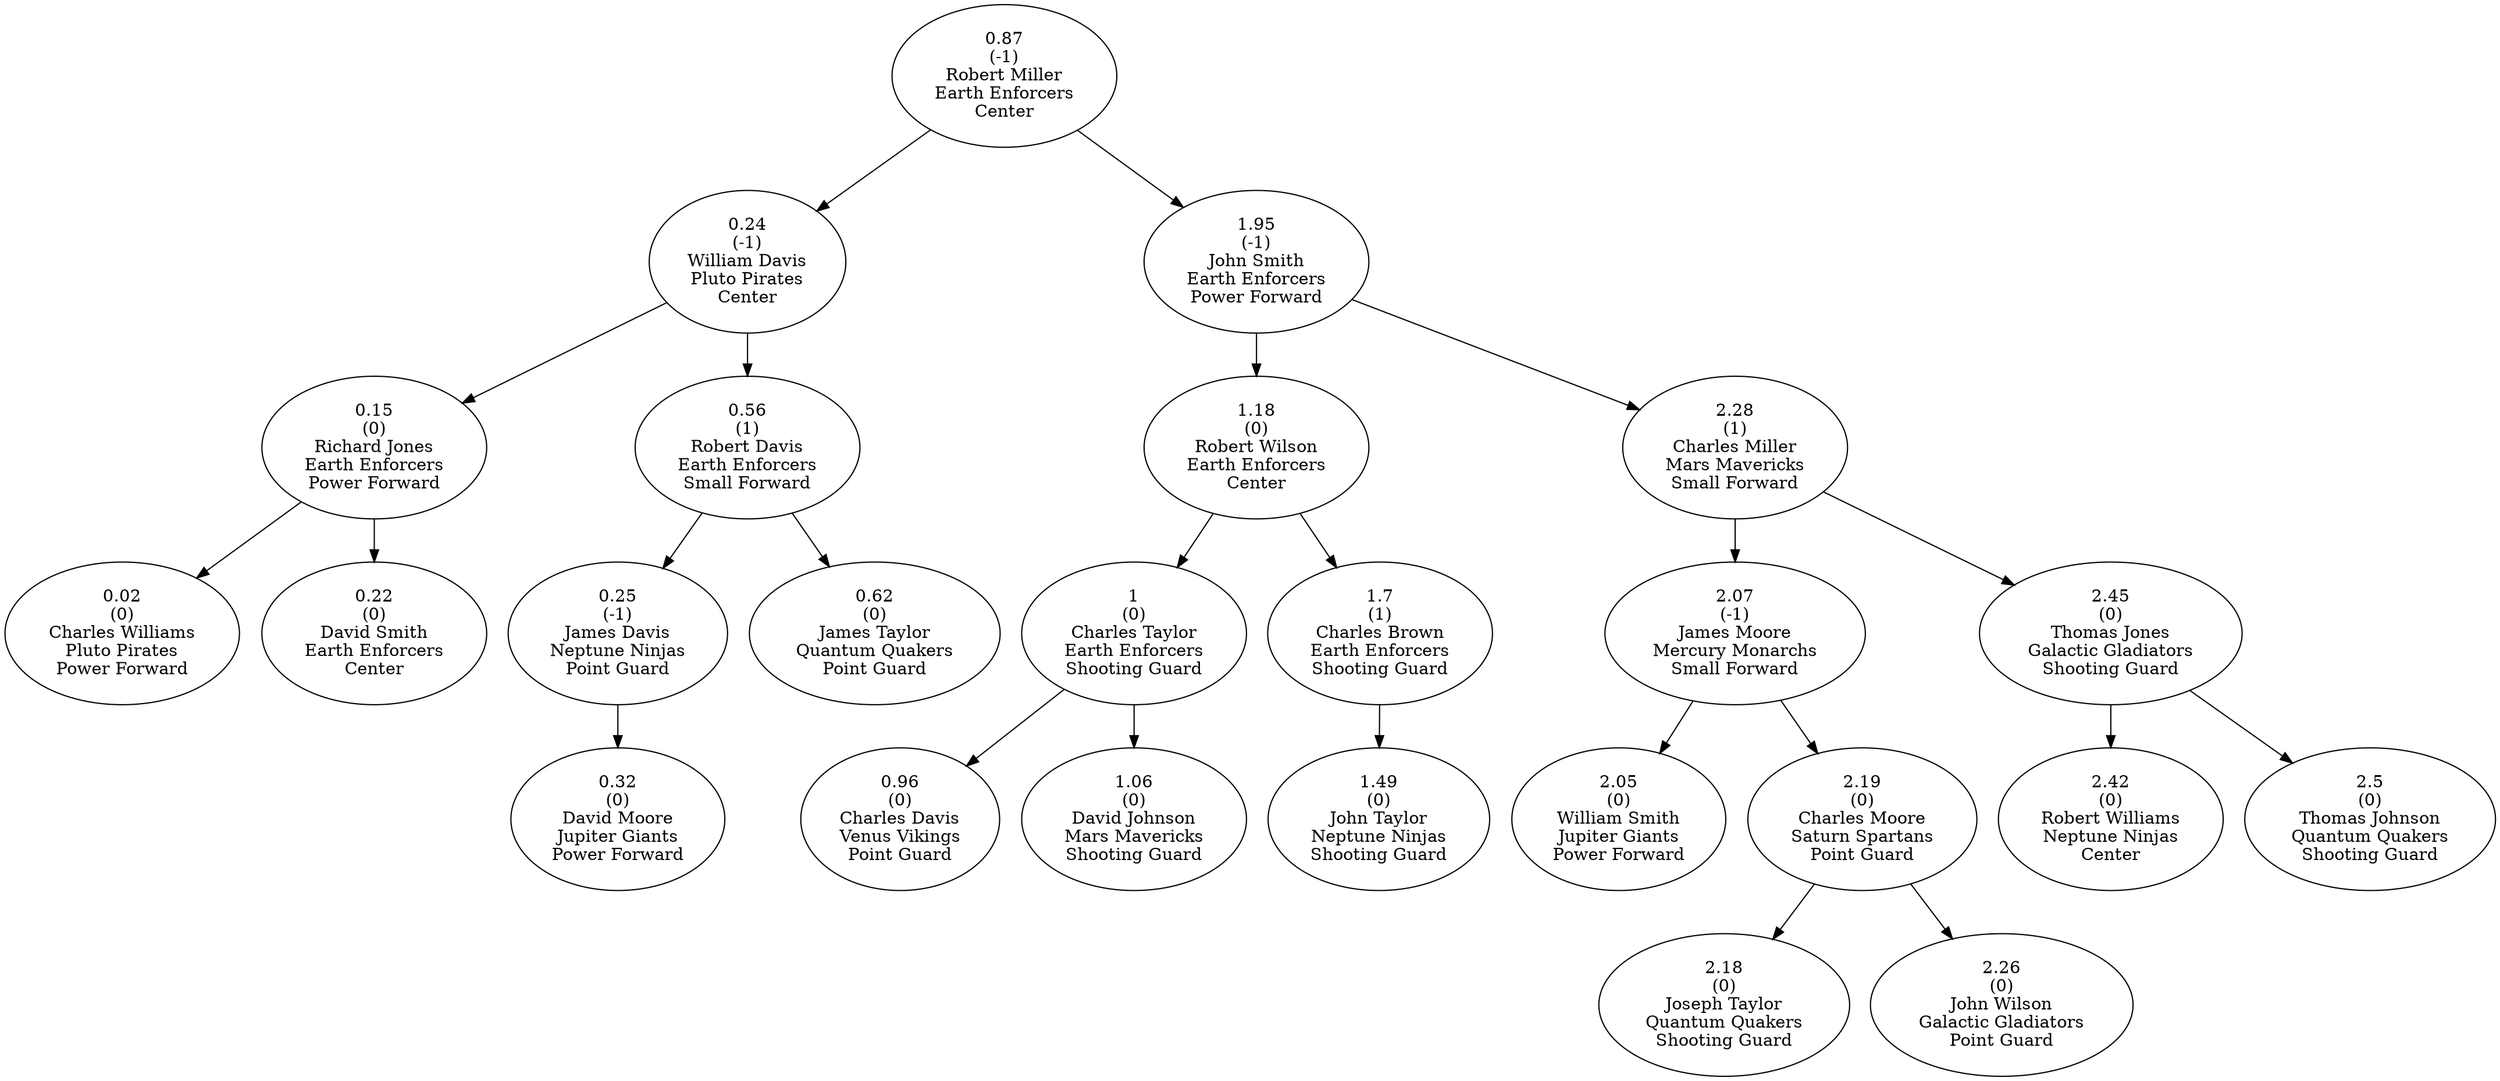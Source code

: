 digraph AVLTree {
    node347 [label="0.87\n(-1)\nRobert Miller\nEarth Enforcers\nCenter"];
    node348 [label="0.24\n(-1)\nWilliam Davis\nPluto Pirates\nCenter"];
    node349 [label="0.15\n(0)\nRichard Jones\nEarth Enforcers\nPower Forward"];
    node350 [label="0.02\n(0)\nCharles Williams\nPluto Pirates\nPower Forward"];
    node349 -> node350;
    node351 [label="0.22\n(0)\nDavid Smith\nEarth Enforcers\nCenter"];
    node349 -> node351;
    node348 -> node349;
    node352 [label="0.56\n(1)\nRobert Davis\nEarth Enforcers\nSmall Forward"];
    node353 [label="0.25\n(-1)\nJames Davis\nNeptune Ninjas\nPoint Guard"];
    node354 [label="0.32\n(0)\nDavid Moore\nJupiter Giants\nPower Forward"];
    node353 -> node354;
    node352 -> node353;
    node355 [label="0.62\n(0)\nJames Taylor\nQuantum Quakers\nPoint Guard"];
    node352 -> node355;
    node348 -> node352;
    node347 -> node348;
    node356 [label="1.95\n(-1)\nJohn Smith\nEarth Enforcers\nPower Forward"];
    node357 [label="1.18\n(0)\nRobert Wilson\nEarth Enforcers\nCenter"];
    node358 [label="1\n(0)\nCharles Taylor\nEarth Enforcers\nShooting Guard"];
    node359 [label="0.96\n(0)\nCharles Davis\nVenus Vikings\nPoint Guard"];
    node358 -> node359;
    node360 [label="1.06\n(0)\nDavid Johnson\nMars Mavericks\nShooting Guard"];
    node358 -> node360;
    node357 -> node358;
    node361 [label="1.7\n(1)\nCharles Brown\nEarth Enforcers\nShooting Guard"];
    node362 [label="1.49\n(0)\nJohn Taylor\nNeptune Ninjas\nShooting Guard"];
    node361 -> node362;
    node357 -> node361;
    node356 -> node357;
    node363 [label="2.28\n(1)\nCharles Miller\nMars Mavericks\nSmall Forward"];
    node364 [label="2.07\n(-1)\nJames Moore\nMercury Monarchs\nSmall Forward"];
    node365 [label="2.05\n(0)\nWilliam Smith\nJupiter Giants\nPower Forward"];
    node364 -> node365;
    node366 [label="2.19\n(0)\nCharles Moore\nSaturn Spartans\nPoint Guard"];
    node367 [label="2.18\n(0)\nJoseph Taylor\nQuantum Quakers\nShooting Guard"];
    node366 -> node367;
    node368 [label="2.26\n(0)\nJohn Wilson\nGalactic Gladiators\nPoint Guard"];
    node366 -> node368;
    node364 -> node366;
    node363 -> node364;
    node369 [label="2.45\n(0)\nThomas Jones\nGalactic Gladiators\nShooting Guard"];
    node370 [label="2.42\n(0)\nRobert Williams\nNeptune Ninjas\nCenter"];
    node369 -> node370;
    node371 [label="2.5\n(0)\nThomas Johnson\nQuantum Quakers\nShooting Guard"];
    node369 -> node371;
    node363 -> node369;
    node356 -> node363;
    node347 -> node356;
}
